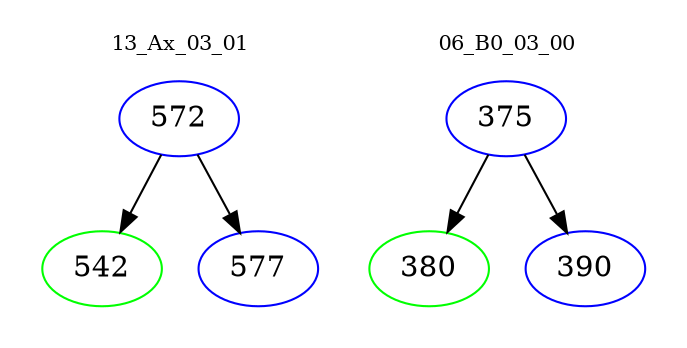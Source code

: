 digraph{
subgraph cluster_0 {
color = white
label = "13_Ax_03_01";
fontsize=10;
T0_572 [label="572", color="blue"]
T0_572 -> T0_542 [color="black"]
T0_542 [label="542", color="green"]
T0_572 -> T0_577 [color="black"]
T0_577 [label="577", color="blue"]
}
subgraph cluster_1 {
color = white
label = "06_B0_03_00";
fontsize=10;
T1_375 [label="375", color="blue"]
T1_375 -> T1_380 [color="black"]
T1_380 [label="380", color="green"]
T1_375 -> T1_390 [color="black"]
T1_390 [label="390", color="blue"]
}
}

